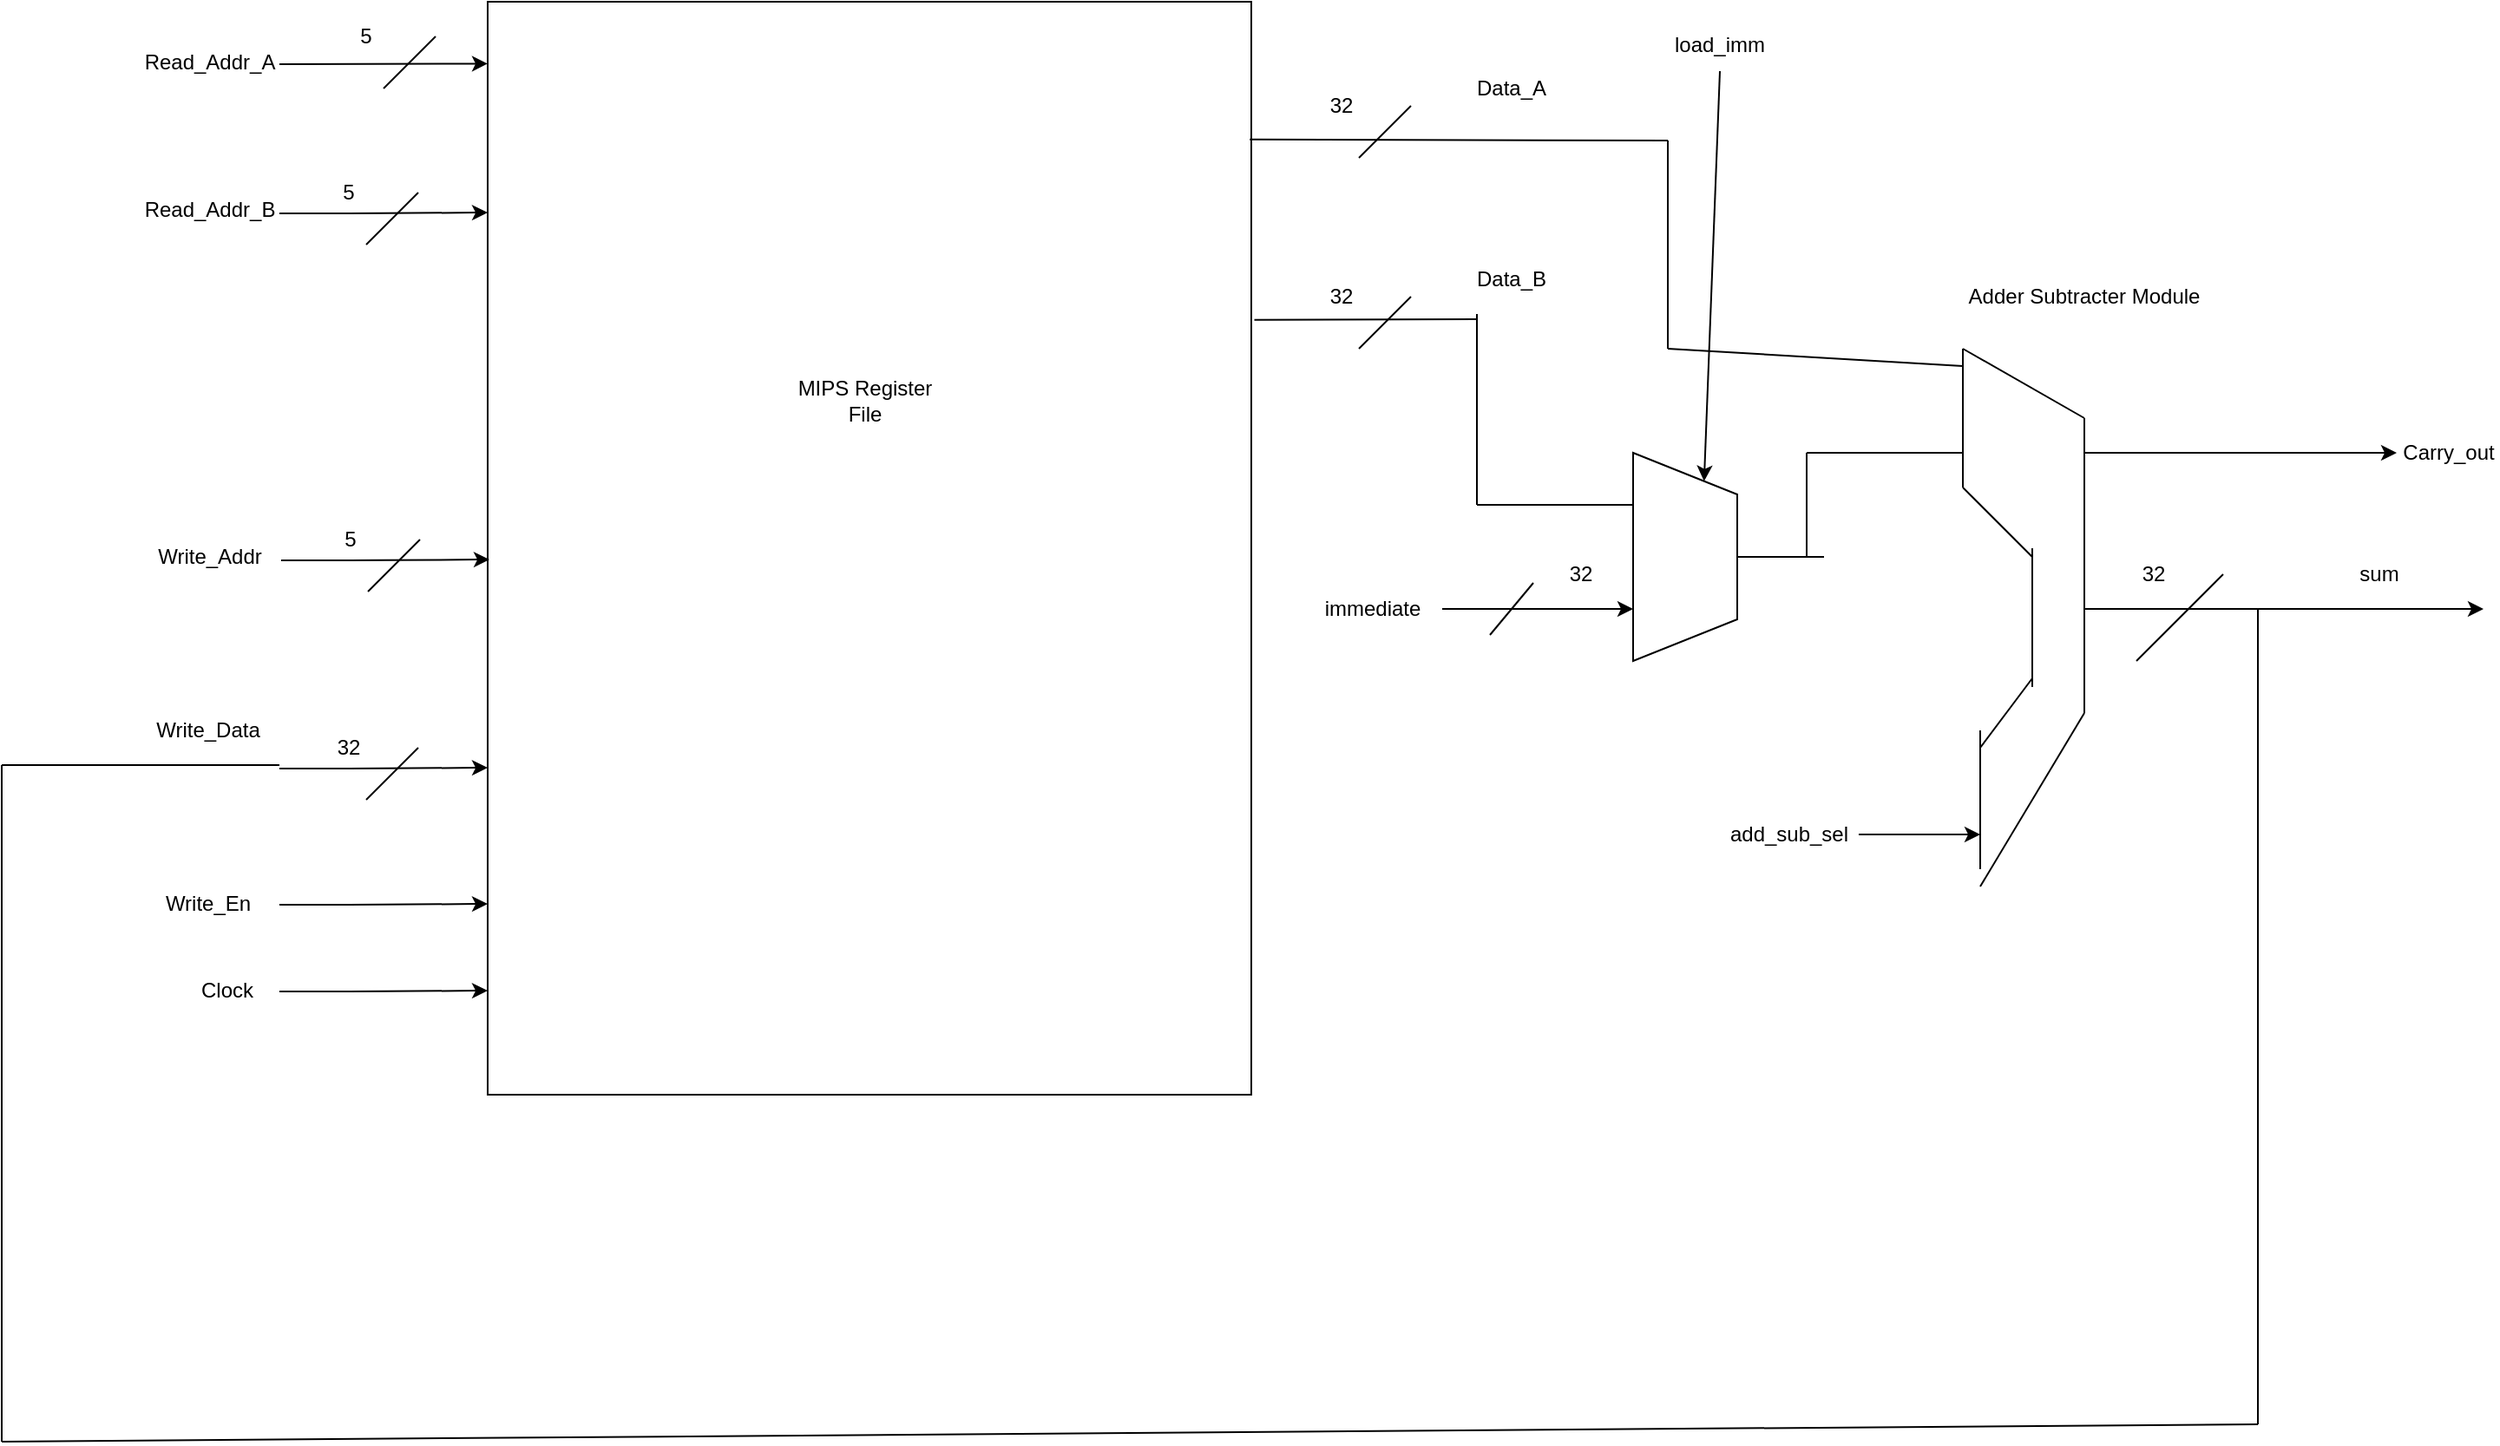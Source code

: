 <mxfile pages="1" version="11.2.8" type="device"><diagram id="E537UHXIVpQ8zjsYGwPC" name="Page-1"><mxGraphModel dx="3197" dy="1500" grid="1" gridSize="10" guides="1" tooltips="1" connect="1" arrows="1" fold="1" page="1" pageScale="1" pageWidth="850" pageHeight="1100" math="0" shadow="0"><root><mxCell id="0"/><mxCell id="1" parent="0"/><mxCell id="muVF88_huhDx-0lv7IwE-2" value="" style="rounded=0;whiteSpace=wrap;html=1;" parent="1" vertex="1"><mxGeometry x="200" y="120" width="440" height="630" as="geometry"/></mxCell><mxCell id="muVF88_huhDx-0lv7IwE-3" value="" style="endArrow=classic;html=1;entryX=0;entryY=0.25;entryDx=0;entryDy=0;" parent="1" edge="1"><mxGeometry width="50" height="50" relative="1" as="geometry"><mxPoint x="80" y="242" as="sourcePoint"/><mxPoint x="200" y="241.5" as="targetPoint"/><Array as="points"><mxPoint x="130" y="242"/></Array></mxGeometry></mxCell><mxCell id="muVF88_huhDx-0lv7IwE-4" value="" style="endArrow=classic;html=1;entryX=0;entryY=0.117;entryDx=0;entryDy=0;entryPerimeter=0;" parent="1" edge="1"><mxGeometry width="50" height="50" relative="1" as="geometry"><mxPoint x="80" y="156" as="sourcePoint"/><mxPoint x="200" y="155.71" as="targetPoint"/></mxGeometry></mxCell><mxCell id="muVF88_huhDx-0lv7IwE-5" value="" style="endArrow=none;html=1;" parent="1" edge="1"><mxGeometry width="50" height="50" relative="1" as="geometry"><mxPoint x="130" y="260" as="sourcePoint"/><mxPoint x="160" y="230" as="targetPoint"/></mxGeometry></mxCell><mxCell id="muVF88_huhDx-0lv7IwE-7" value="" style="endArrow=none;html=1;" parent="1" edge="1"><mxGeometry width="50" height="50" relative="1" as="geometry"><mxPoint x="140" y="170" as="sourcePoint"/><mxPoint x="170" y="140" as="targetPoint"/></mxGeometry></mxCell><mxCell id="muVF88_huhDx-0lv7IwE-8" value="5" style="text;html=1;strokeColor=none;fillColor=none;align=center;verticalAlign=middle;whiteSpace=wrap;rounded=0;" parent="1" vertex="1"><mxGeometry x="110" y="130" width="40" height="20" as="geometry"/></mxCell><mxCell id="muVF88_huhDx-0lv7IwE-9" value="5" style="text;html=1;strokeColor=none;fillColor=none;align=center;verticalAlign=middle;whiteSpace=wrap;rounded=0;" parent="1" vertex="1"><mxGeometry x="100" y="220" width="40" height="20" as="geometry"/></mxCell><mxCell id="muVF88_huhDx-0lv7IwE-10" value="Read_Addr_A" style="text;html=1;strokeColor=none;fillColor=none;align=center;verticalAlign=middle;whiteSpace=wrap;rounded=0;" parent="1" vertex="1"><mxGeometry x="10" y="140" width="60" height="30" as="geometry"/></mxCell><mxCell id="muVF88_huhDx-0lv7IwE-12" value="Read_Addr_B" style="text;html=1;strokeColor=none;fillColor=none;align=center;verticalAlign=middle;whiteSpace=wrap;rounded=0;" parent="1" vertex="1"><mxGeometry x="10" y="225" width="60" height="30" as="geometry"/></mxCell><mxCell id="muVF88_huhDx-0lv7IwE-26" value="" style="endArrow=classic;html=1;entryX=0;entryY=0.25;entryDx=0;entryDy=0;" parent="1" edge="1"><mxGeometry width="50" height="50" relative="1" as="geometry"><mxPoint x="81" y="442" as="sourcePoint"/><mxPoint x="201" y="441.5" as="targetPoint"/><Array as="points"><mxPoint x="131" y="442"/></Array></mxGeometry></mxCell><mxCell id="muVF88_huhDx-0lv7IwE-27" value="" style="endArrow=none;html=1;" parent="1" edge="1"><mxGeometry width="50" height="50" relative="1" as="geometry"><mxPoint x="131" y="460" as="sourcePoint"/><mxPoint x="161" y="430" as="targetPoint"/></mxGeometry></mxCell><mxCell id="muVF88_huhDx-0lv7IwE-28" value="5" style="text;html=1;strokeColor=none;fillColor=none;align=center;verticalAlign=middle;whiteSpace=wrap;rounded=0;" parent="1" vertex="1"><mxGeometry x="101" y="420" width="40" height="20" as="geometry"/></mxCell><mxCell id="muVF88_huhDx-0lv7IwE-30" value="Write_Addr" style="text;html=1;strokeColor=none;fillColor=none;align=center;verticalAlign=middle;whiteSpace=wrap;rounded=0;" parent="1" vertex="1"><mxGeometry x="20" y="430" width="40" height="20" as="geometry"/></mxCell><mxCell id="muVF88_huhDx-0lv7IwE-44" value="" style="endArrow=classic;html=1;entryX=0;entryY=0.25;entryDx=0;entryDy=0;" parent="1" edge="1"><mxGeometry width="50" height="50" relative="1" as="geometry"><mxPoint x="80" y="562" as="sourcePoint"/><mxPoint x="200" y="561.5" as="targetPoint"/><Array as="points"><mxPoint x="130" y="562"/></Array></mxGeometry></mxCell><mxCell id="muVF88_huhDx-0lv7IwE-45" value="" style="endArrow=none;html=1;" parent="1" edge="1"><mxGeometry width="50" height="50" relative="1" as="geometry"><mxPoint x="130" y="580" as="sourcePoint"/><mxPoint x="160" y="550" as="targetPoint"/></mxGeometry></mxCell><mxCell id="muVF88_huhDx-0lv7IwE-46" value="32" style="text;html=1;strokeColor=none;fillColor=none;align=center;verticalAlign=middle;whiteSpace=wrap;rounded=0;" parent="1" vertex="1"><mxGeometry x="100" y="540" width="40" height="20" as="geometry"/></mxCell><mxCell id="muVF88_huhDx-0lv7IwE-47" value="Write_Data" style="text;html=1;strokeColor=none;fillColor=none;align=center;verticalAlign=middle;whiteSpace=wrap;rounded=0;" parent="1" vertex="1"><mxGeometry x="19" y="530" width="40" height="20" as="geometry"/></mxCell><mxCell id="muVF88_huhDx-0lv7IwE-50" value="" style="endArrow=classic;html=1;entryX=0;entryY=0.25;entryDx=0;entryDy=0;" parent="1" edge="1"><mxGeometry width="50" height="50" relative="1" as="geometry"><mxPoint x="80" y="640.5" as="sourcePoint"/><mxPoint x="200" y="640" as="targetPoint"/><Array as="points"><mxPoint x="130" y="640.5"/></Array></mxGeometry></mxCell><mxCell id="muVF88_huhDx-0lv7IwE-51" value="" style="endArrow=classic;html=1;entryX=0;entryY=0.25;entryDx=0;entryDy=0;" parent="1" edge="1"><mxGeometry width="50" height="50" relative="1" as="geometry"><mxPoint x="80" y="690.5" as="sourcePoint"/><mxPoint x="200" y="690" as="targetPoint"/><Array as="points"><mxPoint x="130" y="690.5"/></Array></mxGeometry></mxCell><mxCell id="muVF88_huhDx-0lv7IwE-52" value="Write_En" style="text;html=1;strokeColor=none;fillColor=none;align=center;verticalAlign=middle;whiteSpace=wrap;rounded=0;" parent="1" vertex="1"><mxGeometry x="19" y="630" width="40" height="20" as="geometry"/></mxCell><mxCell id="muVF88_huhDx-0lv7IwE-53" value="Clock" style="text;html=1;strokeColor=none;fillColor=none;align=center;verticalAlign=middle;whiteSpace=wrap;rounded=0;" parent="1" vertex="1"><mxGeometry x="30" y="680" width="40" height="20" as="geometry"/></mxCell><mxCell id="muVF88_huhDx-0lv7IwE-55" value="" style="endArrow=none;html=1;" parent="1" edge="1"><mxGeometry width="50" height="50" relative="1" as="geometry"><mxPoint x="702" y="210" as="sourcePoint"/><mxPoint x="732" y="180" as="targetPoint"/></mxGeometry></mxCell><mxCell id="muVF88_huhDx-0lv7IwE-56" value="32" style="text;html=1;strokeColor=none;fillColor=none;align=center;verticalAlign=middle;whiteSpace=wrap;rounded=0;" parent="1" vertex="1"><mxGeometry x="672" y="170" width="40" height="20" as="geometry"/></mxCell><mxCell id="muVF88_huhDx-0lv7IwE-58" value="" style="endArrow=none;html=1;" parent="1" edge="1"><mxGeometry width="50" height="50" relative="1" as="geometry"><mxPoint x="702" y="320" as="sourcePoint"/><mxPoint x="732" y="290" as="targetPoint"/></mxGeometry></mxCell><mxCell id="muVF88_huhDx-0lv7IwE-59" value="32" style="text;html=1;strokeColor=none;fillColor=none;align=center;verticalAlign=middle;whiteSpace=wrap;rounded=0;" parent="1" vertex="1"><mxGeometry x="672" y="280" width="40" height="20" as="geometry"/></mxCell><mxCell id="muVF88_huhDx-0lv7IwE-60" value="Data_A" style="text;html=1;strokeColor=none;fillColor=none;align=center;verticalAlign=middle;whiteSpace=wrap;rounded=0;" parent="1" vertex="1"><mxGeometry x="770" y="160" width="40" height="20" as="geometry"/></mxCell><mxCell id="muVF88_huhDx-0lv7IwE-61" value="Data_B" style="text;html=1;strokeColor=none;fillColor=none;align=center;verticalAlign=middle;whiteSpace=wrap;rounded=0;" parent="1" vertex="1"><mxGeometry x="770" y="270" width="40" height="20" as="geometry"/></mxCell><mxCell id="muVF88_huhDx-0lv7IwE-62" value="MIPS Register File" style="text;html=1;strokeColor=none;fillColor=none;align=center;verticalAlign=middle;whiteSpace=wrap;rounded=0;" parent="1" vertex="1"><mxGeometry x="370" y="340" width="95" height="20" as="geometry"/></mxCell><mxCell id="0brkm4yERs9v-gQdYrhh-2" value="" style="endArrow=none;html=1;" edge="1" parent="1"><mxGeometry width="50" height="50" relative="1" as="geometry"><mxPoint x="1050" y="400" as="sourcePoint"/><mxPoint x="1050" y="320" as="targetPoint"/></mxGeometry></mxCell><mxCell id="0brkm4yERs9v-gQdYrhh-3" value="" style="endArrow=none;html=1;" edge="1" parent="1"><mxGeometry width="50" height="50" relative="1" as="geometry"><mxPoint x="1120" y="360" as="sourcePoint"/><mxPoint x="1050" y="320" as="targetPoint"/></mxGeometry></mxCell><mxCell id="0brkm4yERs9v-gQdYrhh-4" value="" style="endArrow=none;html=1;" edge="1" parent="1"><mxGeometry width="50" height="50" relative="1" as="geometry"><mxPoint x="1090" y="440" as="sourcePoint"/><mxPoint x="1050" y="400" as="targetPoint"/></mxGeometry></mxCell><mxCell id="0brkm4yERs9v-gQdYrhh-5" value="" style="endArrow=none;html=1;" edge="1" parent="1"><mxGeometry width="50" height="50" relative="1" as="geometry"><mxPoint x="1090" y="515" as="sourcePoint"/><mxPoint x="1090" y="435" as="targetPoint"/></mxGeometry></mxCell><mxCell id="0brkm4yERs9v-gQdYrhh-10" value="" style="endArrow=none;html=1;" edge="1" parent="1"><mxGeometry width="50" height="50" relative="1" as="geometry"><mxPoint x="1090" y="510" as="sourcePoint"/><mxPoint x="1060" y="550" as="targetPoint"/></mxGeometry></mxCell><mxCell id="0brkm4yERs9v-gQdYrhh-11" value="" style="endArrow=none;html=1;" edge="1" parent="1"><mxGeometry width="50" height="50" relative="1" as="geometry"><mxPoint x="1060" y="620" as="sourcePoint"/><mxPoint x="1060" y="540" as="targetPoint"/></mxGeometry></mxCell><mxCell id="0brkm4yERs9v-gQdYrhh-12" value="" style="endArrow=none;html=1;" edge="1" parent="1"><mxGeometry width="50" height="50" relative="1" as="geometry"><mxPoint x="1120" y="530" as="sourcePoint"/><mxPoint x="1060" y="630" as="targetPoint"/></mxGeometry></mxCell><mxCell id="0brkm4yERs9v-gQdYrhh-13" value="" style="endArrow=none;html=1;" edge="1" parent="1"><mxGeometry width="50" height="50" relative="1" as="geometry"><mxPoint x="1120" y="530" as="sourcePoint"/><mxPoint x="1120" y="360" as="targetPoint"/></mxGeometry></mxCell><mxCell id="0brkm4yERs9v-gQdYrhh-14" value="Adder Subtracter Module" style="text;html=1;strokeColor=none;fillColor=none;align=center;verticalAlign=middle;whiteSpace=wrap;rounded=0;" vertex="1" parent="1"><mxGeometry x="1040" y="280" width="160" height="20" as="geometry"/></mxCell><mxCell id="0brkm4yERs9v-gQdYrhh-15" value="" style="endArrow=classic;html=1;" edge="1" parent="1"><mxGeometry width="50" height="50" relative="1" as="geometry"><mxPoint x="990" y="600" as="sourcePoint"/><mxPoint x="1060" y="600" as="targetPoint"/></mxGeometry></mxCell><mxCell id="0brkm4yERs9v-gQdYrhh-16" value="add_sub_sel" style="text;html=1;strokeColor=none;fillColor=none;align=center;verticalAlign=middle;whiteSpace=wrap;rounded=0;" vertex="1" parent="1"><mxGeometry x="930" y="590" width="40" height="20" as="geometry"/></mxCell><mxCell id="0brkm4yERs9v-gQdYrhh-17" value="" style="shape=trapezoid;perimeter=trapezoidPerimeter;whiteSpace=wrap;html=1;rotation=90;" vertex="1" parent="1"><mxGeometry x="830" y="410" width="120" height="60" as="geometry"/></mxCell><mxCell id="0brkm4yERs9v-gQdYrhh-18" value="" style="endArrow=none;html=1;exitX=0.998;exitY=0.126;exitDx=0;exitDy=0;exitPerimeter=0;" edge="1" parent="1" source="muVF88_huhDx-0lv7IwE-2"><mxGeometry width="50" height="50" relative="1" as="geometry"><mxPoint x="650" y="200" as="sourcePoint"/><mxPoint x="880" y="200" as="targetPoint"/></mxGeometry></mxCell><mxCell id="0brkm4yERs9v-gQdYrhh-19" value="" style="endArrow=none;html=1;" edge="1" parent="1"><mxGeometry width="50" height="50" relative="1" as="geometry"><mxPoint x="880" y="320" as="sourcePoint"/><mxPoint x="880" y="200" as="targetPoint"/></mxGeometry></mxCell><mxCell id="0brkm4yERs9v-gQdYrhh-20" value="" style="endArrow=none;html=1;" edge="1" parent="1"><mxGeometry width="50" height="50" relative="1" as="geometry"><mxPoint x="880" y="320" as="sourcePoint"/><mxPoint x="1050" y="330" as="targetPoint"/></mxGeometry></mxCell><mxCell id="0brkm4yERs9v-gQdYrhh-21" value="" style="endArrow=none;html=1;exitX=0.5;exitY=0;exitDx=0;exitDy=0;" edge="1" parent="1" source="0brkm4yERs9v-gQdYrhh-17"><mxGeometry width="50" height="50" relative="1" as="geometry"><mxPoint x="970" y="460" as="sourcePoint"/><mxPoint x="970" y="440" as="targetPoint"/></mxGeometry></mxCell><mxCell id="0brkm4yERs9v-gQdYrhh-22" value="" style="endArrow=none;html=1;" edge="1" parent="1"><mxGeometry width="50" height="50" relative="1" as="geometry"><mxPoint x="960" y="440" as="sourcePoint"/><mxPoint x="960" y="380" as="targetPoint"/></mxGeometry></mxCell><mxCell id="0brkm4yERs9v-gQdYrhh-23" value="" style="endArrow=none;html=1;" edge="1" parent="1"><mxGeometry width="50" height="50" relative="1" as="geometry"><mxPoint x="960" y="380" as="sourcePoint"/><mxPoint x="1050" y="380" as="targetPoint"/></mxGeometry></mxCell><mxCell id="0brkm4yERs9v-gQdYrhh-24" value="" style="endArrow=none;html=1;exitX=1.004;exitY=0.291;exitDx=0;exitDy=0;exitPerimeter=0;" edge="1" parent="1" source="muVF88_huhDx-0lv7IwE-2"><mxGeometry width="50" height="50" relative="1" as="geometry"><mxPoint x="710" y="440" as="sourcePoint"/><mxPoint x="770" y="303" as="targetPoint"/></mxGeometry></mxCell><mxCell id="0brkm4yERs9v-gQdYrhh-25" value="" style="endArrow=none;html=1;" edge="1" parent="1"><mxGeometry width="50" height="50" relative="1" as="geometry"><mxPoint x="770" y="410" as="sourcePoint"/><mxPoint x="770" y="300" as="targetPoint"/></mxGeometry></mxCell><mxCell id="0brkm4yERs9v-gQdYrhh-26" value="" style="endArrow=none;html=1;entryX=0.25;entryY=1;entryDx=0;entryDy=0;" edge="1" parent="1" target="0brkm4yERs9v-gQdYrhh-17"><mxGeometry width="50" height="50" relative="1" as="geometry"><mxPoint x="770" y="410" as="sourcePoint"/><mxPoint x="810" y="410" as="targetPoint"/></mxGeometry></mxCell><mxCell id="0brkm4yERs9v-gQdYrhh-27" value="" style="endArrow=classic;html=1;entryX=0;entryY=0.25;entryDx=0;entryDy=0;" edge="1" parent="1" target="0brkm4yERs9v-gQdYrhh-17"><mxGeometry width="50" height="50" relative="1" as="geometry"><mxPoint x="910" y="160" as="sourcePoint"/><mxPoint x="940" y="340" as="targetPoint"/></mxGeometry></mxCell><mxCell id="0brkm4yERs9v-gQdYrhh-28" value="load_imm" style="text;html=1;strokeColor=none;fillColor=none;align=center;verticalAlign=middle;whiteSpace=wrap;rounded=0;" vertex="1" parent="1"><mxGeometry x="890" y="135" width="40" height="20" as="geometry"/></mxCell><mxCell id="0brkm4yERs9v-gQdYrhh-29" value="" style="endArrow=classic;html=1;entryX=0.75;entryY=1;entryDx=0;entryDy=0;" edge="1" parent="1" target="0brkm4yERs9v-gQdYrhh-17"><mxGeometry width="50" height="50" relative="1" as="geometry"><mxPoint x="750" y="470" as="sourcePoint"/><mxPoint x="810" y="580" as="targetPoint"/></mxGeometry></mxCell><mxCell id="0brkm4yERs9v-gQdYrhh-30" value="" style="endArrow=none;html=1;" edge="1" parent="1"><mxGeometry width="50" height="50" relative="1" as="geometry"><mxPoint x="777.5" y="485" as="sourcePoint"/><mxPoint x="802.5" y="455" as="targetPoint"/></mxGeometry></mxCell><mxCell id="0brkm4yERs9v-gQdYrhh-31" value="32" style="text;html=1;strokeColor=none;fillColor=none;align=center;verticalAlign=middle;whiteSpace=wrap;rounded=0;" vertex="1" parent="1"><mxGeometry x="810" y="440" width="40" height="20" as="geometry"/></mxCell><mxCell id="0brkm4yERs9v-gQdYrhh-32" value="immediate" style="text;html=1;strokeColor=none;fillColor=none;align=center;verticalAlign=middle;whiteSpace=wrap;rounded=0;" vertex="1" parent="1"><mxGeometry x="690" y="460" width="40" height="20" as="geometry"/></mxCell><mxCell id="0brkm4yERs9v-gQdYrhh-33" value="" style="endArrow=classic;html=1;" edge="1" parent="1"><mxGeometry width="50" height="50" relative="1" as="geometry"><mxPoint x="1120" y="380" as="sourcePoint"/><mxPoint x="1300" y="380" as="targetPoint"/></mxGeometry></mxCell><mxCell id="0brkm4yERs9v-gQdYrhh-35" value="Carry_out" style="text;html=1;strokeColor=none;fillColor=none;align=center;verticalAlign=middle;whiteSpace=wrap;rounded=0;" vertex="1" parent="1"><mxGeometry x="1310" y="370" width="40" height="20" as="geometry"/></mxCell><mxCell id="0brkm4yERs9v-gQdYrhh-36" value="" style="endArrow=none;html=1;" edge="1" parent="1"><mxGeometry width="50" height="50" relative="1" as="geometry"><mxPoint x="1120" y="470" as="sourcePoint"/><mxPoint x="1220" y="470" as="targetPoint"/></mxGeometry></mxCell><mxCell id="0brkm4yERs9v-gQdYrhh-37" value="" style="endArrow=none;html=1;" edge="1" parent="1"><mxGeometry width="50" height="50" relative="1" as="geometry"><mxPoint x="1220" y="940" as="sourcePoint"/><mxPoint x="1220" y="470" as="targetPoint"/></mxGeometry></mxCell><mxCell id="0brkm4yERs9v-gQdYrhh-38" value="" style="endArrow=none;html=1;" edge="1" parent="1"><mxGeometry width="50" height="50" relative="1" as="geometry"><mxPoint x="-80" y="950" as="sourcePoint"/><mxPoint x="1220" y="940" as="targetPoint"/></mxGeometry></mxCell><mxCell id="0brkm4yERs9v-gQdYrhh-39" value="" style="endArrow=none;html=1;" edge="1" parent="1"><mxGeometry width="50" height="50" relative="1" as="geometry"><mxPoint x="-80" y="950" as="sourcePoint"/><mxPoint x="-80" y="560" as="targetPoint"/></mxGeometry></mxCell><mxCell id="0brkm4yERs9v-gQdYrhh-40" value="" style="endArrow=none;html=1;" edge="1" parent="1"><mxGeometry width="50" height="50" relative="1" as="geometry"><mxPoint x="-80" y="560" as="sourcePoint"/><mxPoint x="80" y="560" as="targetPoint"/></mxGeometry></mxCell><mxCell id="0brkm4yERs9v-gQdYrhh-42" value="" style="endArrow=none;html=1;" edge="1" parent="1"><mxGeometry width="50" height="50" relative="1" as="geometry"><mxPoint x="1150" y="500" as="sourcePoint"/><mxPoint x="1200" y="450" as="targetPoint"/></mxGeometry></mxCell><mxCell id="0brkm4yERs9v-gQdYrhh-43" value="32" style="text;html=1;strokeColor=none;fillColor=none;align=center;verticalAlign=middle;whiteSpace=wrap;rounded=0;" vertex="1" parent="1"><mxGeometry x="1140" y="440" width="40" height="20" as="geometry"/></mxCell><mxCell id="0brkm4yERs9v-gQdYrhh-44" value="" style="endArrow=classic;html=1;" edge="1" parent="1"><mxGeometry width="50" height="50" relative="1" as="geometry"><mxPoint x="1220" y="470" as="sourcePoint"/><mxPoint x="1350" y="470" as="targetPoint"/></mxGeometry></mxCell><mxCell id="0brkm4yERs9v-gQdYrhh-45" value="sum" style="text;html=1;strokeColor=none;fillColor=none;align=center;verticalAlign=middle;whiteSpace=wrap;rounded=0;" vertex="1" parent="1"><mxGeometry x="1270" y="440" width="40" height="20" as="geometry"/></mxCell></root></mxGraphModel></diagram></mxfile>